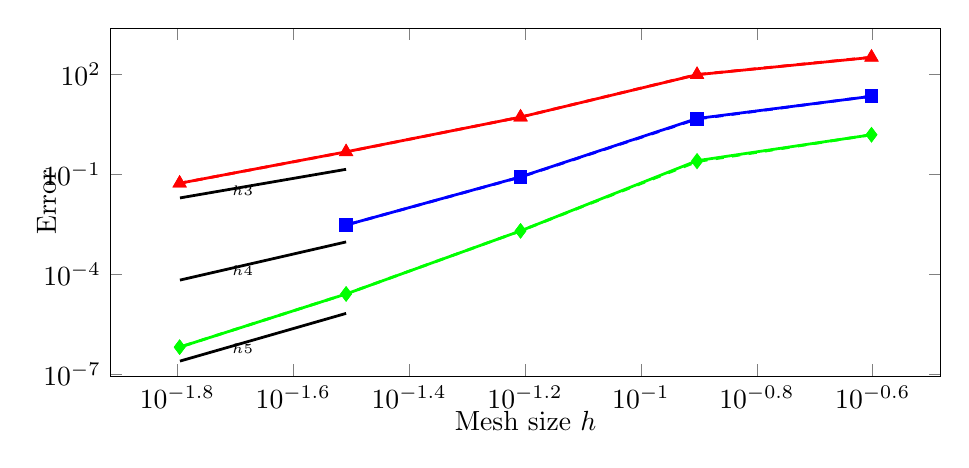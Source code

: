 \begin{tikzpicture}%
\begin{axis}[xmode=log,ymode=log,height=6cm,mark options={solid},xlabel={Mesh size $h$},ylabel={Error},ylabel style={yshift=-0.4cm},xlabel style={yshift=0.2cm},width=1\textwidth]%
\addplot[mark=diamond*,color=green,line width=1pt,solid] coordinates {%
(0.25,1.549)%
(0.125,0.257)%
(0.062,0.002)%
(0.031,2.542e-05)%
(0.016,6.413e-07)%
};%
%
%
\addplot[forget plot,samples=100,line width=1pt,yshift=-0.2cm,domain={0.031:0.016},draw=black]{688.609*x^5} node[right, pos=0.75] {\tiny{$h5$}};%
\addplot[mark=square*,color=blue,line width=1pt,solid] coordinates {%
(0.25,22.191)%
(0.125,4.759)%
(0.062,0.084)%
(0.031,0.003)%
(0.016,0.0)%
};%
%
%
\addplot[forget plot,samples=100,line width=1pt,yshift=-0.2cm,domain={0.031:0.016},draw=black]{3001.5*x^4} node[right, pos=0.75] {\tiny{$h4$}};%
\addplot[mark=triangle*,color=red,line width=1pt,solid] coordinates {%
(0.25,327.816)%
(0.125,98.915)%
(0.062,5.255)%
(0.031,0.476)%
(0.016,0.054)%
};%
%
%
\addplot[forget plot,samples=100,line width=1pt,yshift=-0.2cm,domain={0.031:0.016},draw=black]{14164.774*x^3} node[right, pos=0.75] {\tiny{$h3$}};%
\addplot[mark=diamond*,color=green,line width=1pt,dashed] coordinates {%
(0.25,1.553)%
(0.125,0.242)%
(0.062,0.002)%
(0.031,2.546e-05)%
(0.016,6.421e-07)%
};%
%
%
\addplot[mark=square*,color=blue,line width=1pt,dashed] coordinates {%
(0.25,22.335)%
(0.125,4.62)%
(0.062,0.083)%
(0.031,0.003)%
(0.016,0.0)%
};%
%
%
\addplot[mark=triangle*,color=red,line width=1pt,dashed] coordinates {%
(0.25,331.506)%
(0.125,99.743)%
(0.062,5.256)%
(0.031,0.473)%
(0.016,0.054)%
};%
%
%
\end{axis}%
\end{tikzpicture}%
